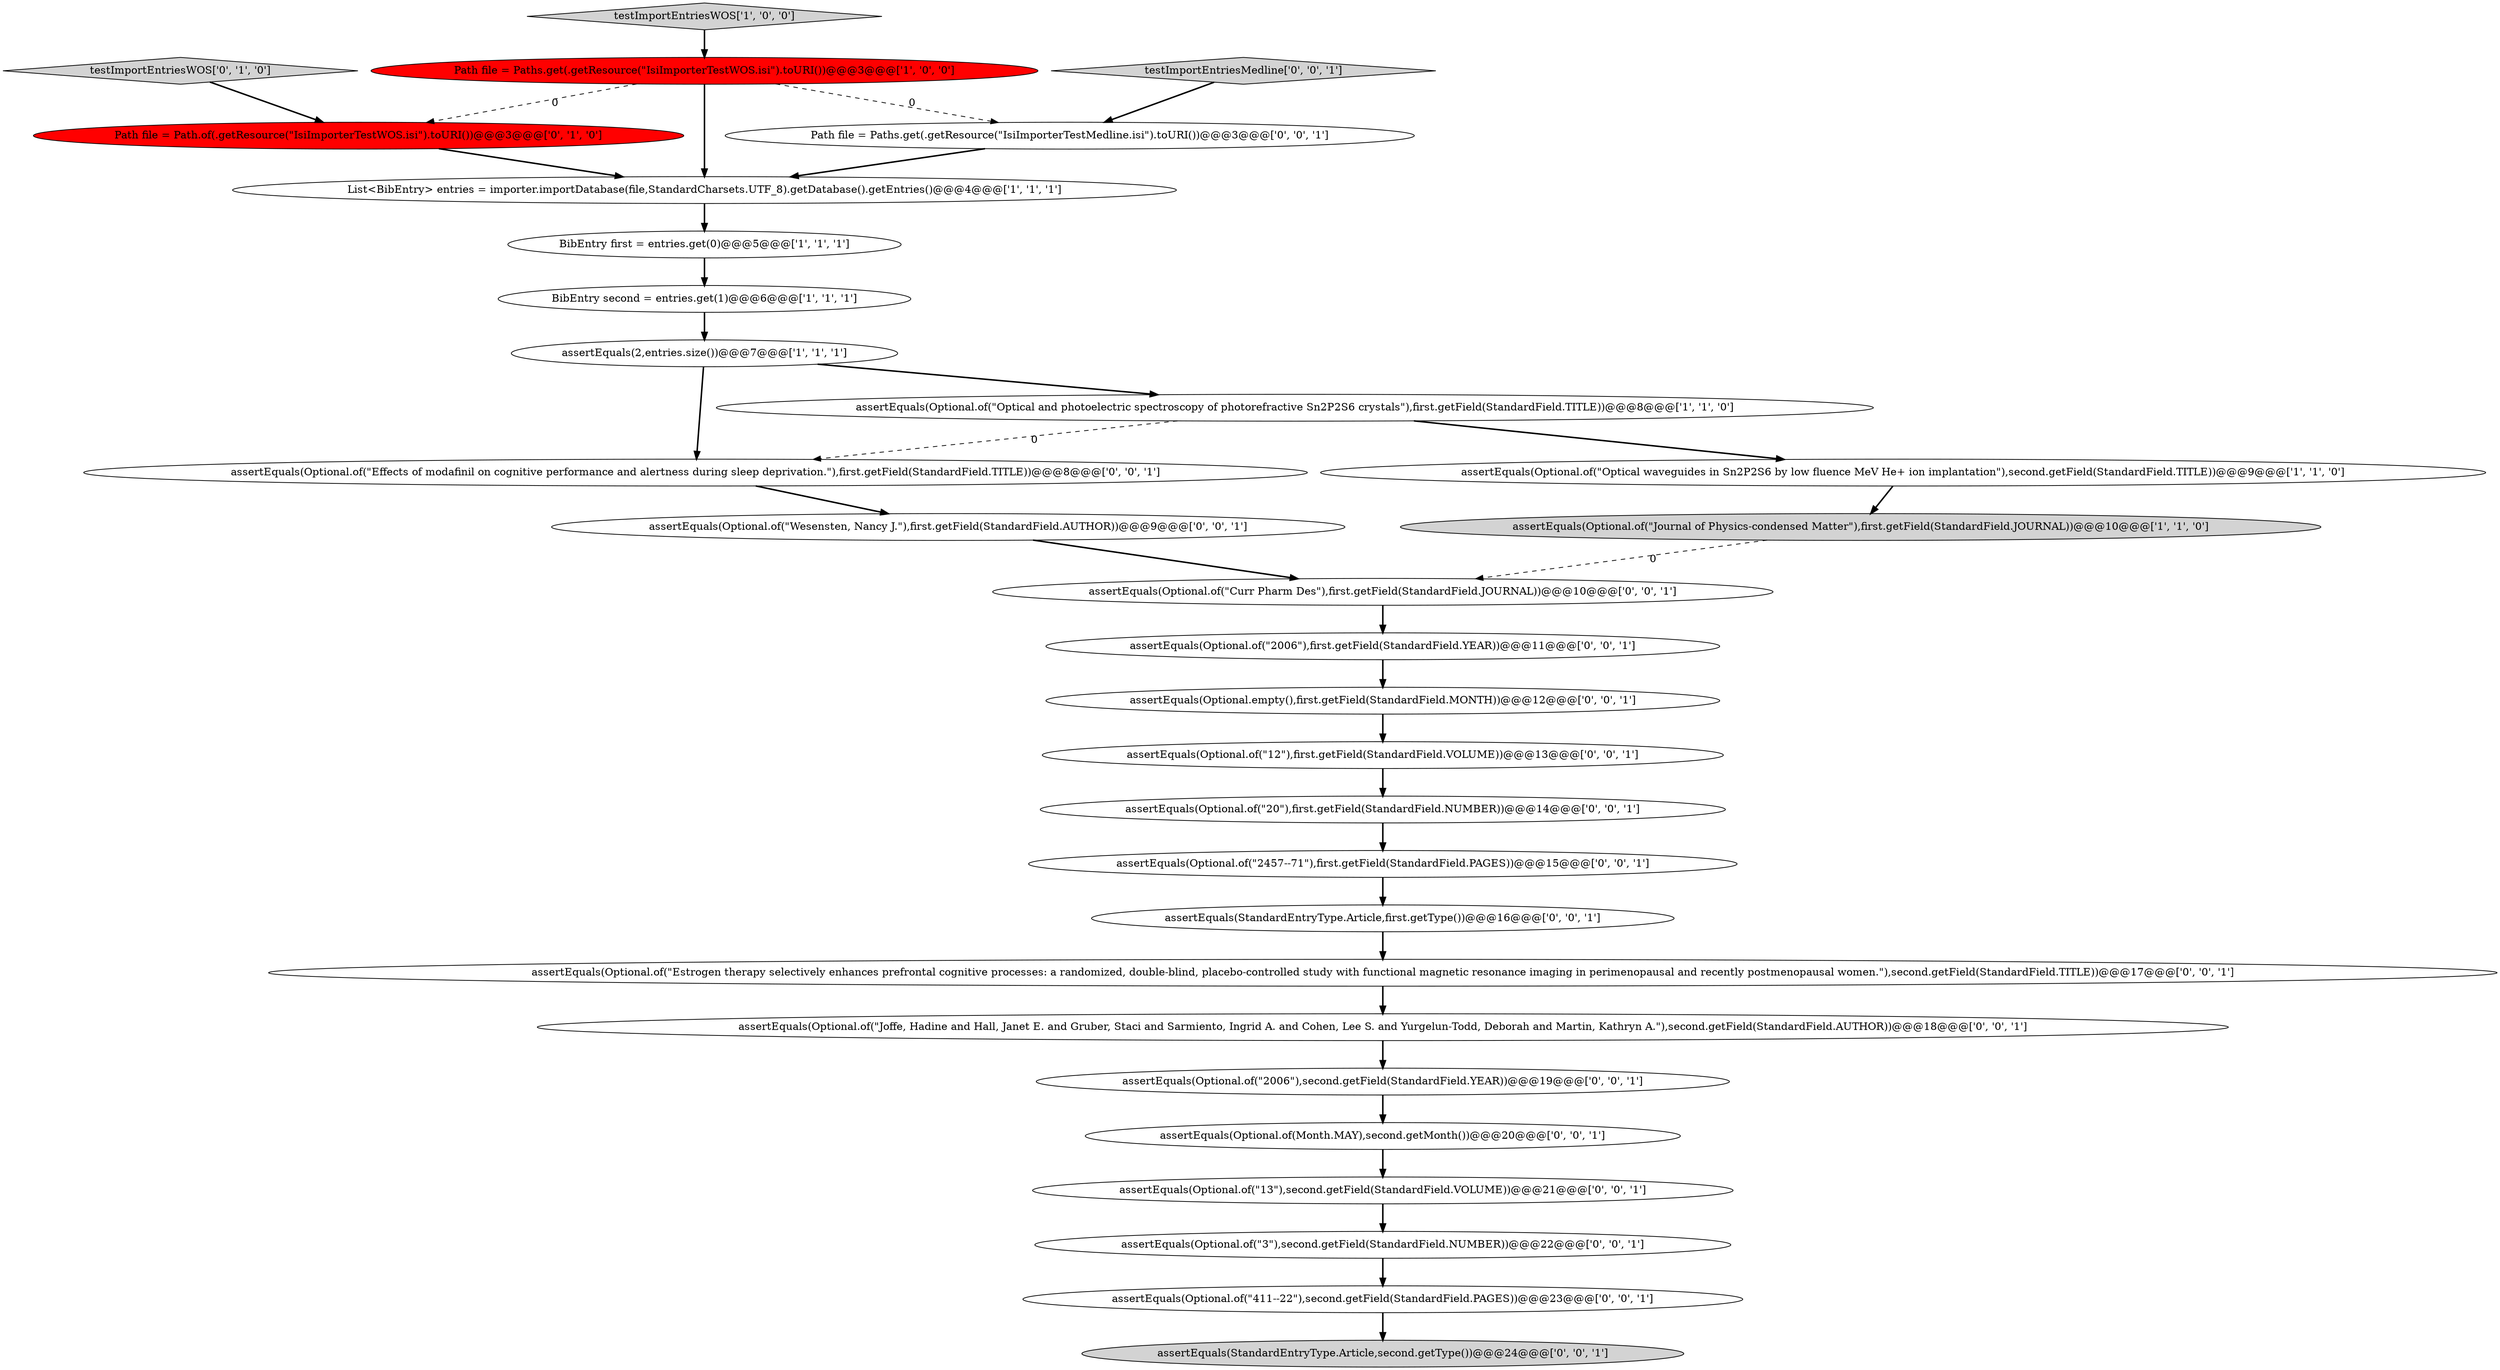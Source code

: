 digraph {
17 [style = filled, label = "assertEquals(Optional.of(\"12\"),first.getField(StandardField.VOLUME))@@@13@@@['0', '0', '1']", fillcolor = white, shape = ellipse image = "AAA0AAABBB3BBB"];
28 [style = filled, label = "assertEquals(Optional.of(\"Curr Pharm Des\"),first.getField(StandardField.JOURNAL))@@@10@@@['0', '0', '1']", fillcolor = white, shape = ellipse image = "AAA0AAABBB3BBB"];
5 [style = filled, label = "BibEntry first = entries.get(0)@@@5@@@['1', '1', '1']", fillcolor = white, shape = ellipse image = "AAA0AAABBB1BBB"];
21 [style = filled, label = "assertEquals(StandardEntryType.Article,second.getType())@@@24@@@['0', '0', '1']", fillcolor = lightgray, shape = ellipse image = "AAA0AAABBB3BBB"];
25 [style = filled, label = "assertEquals(Optional.of(\"13\"),second.getField(StandardField.VOLUME))@@@21@@@['0', '0', '1']", fillcolor = white, shape = ellipse image = "AAA0AAABBB3BBB"];
18 [style = filled, label = "assertEquals(Optional.of(\"Joffe, Hadine and Hall, Janet E. and Gruber, Staci and Sarmiento, Ingrid A. and Cohen, Lee S. and Yurgelun-Todd, Deborah and Martin, Kathryn A.\"),second.getField(StandardField.AUTHOR))@@@18@@@['0', '0', '1']", fillcolor = white, shape = ellipse image = "AAA0AAABBB3BBB"];
4 [style = filled, label = "Path file = Paths.get(.getResource(\"IsiImporterTestWOS.isi\").toURI())@@@3@@@['1', '0', '0']", fillcolor = red, shape = ellipse image = "AAA1AAABBB1BBB"];
9 [style = filled, label = "testImportEntriesWOS['0', '1', '0']", fillcolor = lightgray, shape = diamond image = "AAA0AAABBB2BBB"];
19 [style = filled, label = "assertEquals(Optional.of(\"2006\"),second.getField(StandardField.YEAR))@@@19@@@['0', '0', '1']", fillcolor = white, shape = ellipse image = "AAA0AAABBB3BBB"];
20 [style = filled, label = "assertEquals(Optional.of(\"Effects of modafinil on cognitive performance and alertness during sleep deprivation.\"),first.getField(StandardField.TITLE))@@@8@@@['0', '0', '1']", fillcolor = white, shape = ellipse image = "AAA0AAABBB3BBB"];
3 [style = filled, label = "assertEquals(Optional.of(\"Journal of Physics-condensed Matter\"),first.getField(StandardField.JOURNAL))@@@10@@@['1', '1', '0']", fillcolor = lightgray, shape = ellipse image = "AAA0AAABBB1BBB"];
24 [style = filled, label = "assertEquals(Optional.of(\"2006\"),first.getField(StandardField.YEAR))@@@11@@@['0', '0', '1']", fillcolor = white, shape = ellipse image = "AAA0AAABBB3BBB"];
11 [style = filled, label = "assertEquals(StandardEntryType.Article,first.getType())@@@16@@@['0', '0', '1']", fillcolor = white, shape = ellipse image = "AAA0AAABBB3BBB"];
15 [style = filled, label = "assertEquals(Optional.of(\"3\"),second.getField(StandardField.NUMBER))@@@22@@@['0', '0', '1']", fillcolor = white, shape = ellipse image = "AAA0AAABBB3BBB"];
8 [style = filled, label = "assertEquals(Optional.of(\"Optical waveguides in Sn2P2S6 by low fluence MeV He+ ion implantation\"),second.getField(StandardField.TITLE))@@@9@@@['1', '1', '0']", fillcolor = white, shape = ellipse image = "AAA0AAABBB1BBB"];
0 [style = filled, label = "BibEntry second = entries.get(1)@@@6@@@['1', '1', '1']", fillcolor = white, shape = ellipse image = "AAA0AAABBB1BBB"];
16 [style = filled, label = "assertEquals(Optional.of(\"411--22\"),second.getField(StandardField.PAGES))@@@23@@@['0', '0', '1']", fillcolor = white, shape = ellipse image = "AAA0AAABBB3BBB"];
10 [style = filled, label = "Path file = Path.of(.getResource(\"IsiImporterTestWOS.isi\").toURI())@@@3@@@['0', '1', '0']", fillcolor = red, shape = ellipse image = "AAA1AAABBB2BBB"];
12 [style = filled, label = "assertEquals(Optional.empty(),first.getField(StandardField.MONTH))@@@12@@@['0', '0', '1']", fillcolor = white, shape = ellipse image = "AAA0AAABBB3BBB"];
23 [style = filled, label = "assertEquals(Optional.of(\"Wesensten, Nancy J.\"),first.getField(StandardField.AUTHOR))@@@9@@@['0', '0', '1']", fillcolor = white, shape = ellipse image = "AAA0AAABBB3BBB"];
27 [style = filled, label = "assertEquals(Optional.of(\"Estrogen therapy selectively enhances prefrontal cognitive processes: a randomized, double-blind, placebo-controlled study with functional magnetic resonance imaging in perimenopausal and recently postmenopausal women.\"),second.getField(StandardField.TITLE))@@@17@@@['0', '0', '1']", fillcolor = white, shape = ellipse image = "AAA0AAABBB3BBB"];
2 [style = filled, label = "List<BibEntry> entries = importer.importDatabase(file,StandardCharsets.UTF_8).getDatabase().getEntries()@@@4@@@['1', '1', '1']", fillcolor = white, shape = ellipse image = "AAA0AAABBB1BBB"];
1 [style = filled, label = "testImportEntriesWOS['1', '0', '0']", fillcolor = lightgray, shape = diamond image = "AAA0AAABBB1BBB"];
29 [style = filled, label = "Path file = Paths.get(.getResource(\"IsiImporterTestMedline.isi\").toURI())@@@3@@@['0', '0', '1']", fillcolor = white, shape = ellipse image = "AAA0AAABBB3BBB"];
7 [style = filled, label = "assertEquals(Optional.of(\"Optical and photoelectric spectroscopy of photorefractive Sn2P2S6 crystals\"),first.getField(StandardField.TITLE))@@@8@@@['1', '1', '0']", fillcolor = white, shape = ellipse image = "AAA0AAABBB1BBB"];
13 [style = filled, label = "testImportEntriesMedline['0', '0', '1']", fillcolor = lightgray, shape = diamond image = "AAA0AAABBB3BBB"];
22 [style = filled, label = "assertEquals(Optional.of(\"2457--71\"),first.getField(StandardField.PAGES))@@@15@@@['0', '0', '1']", fillcolor = white, shape = ellipse image = "AAA0AAABBB3BBB"];
6 [style = filled, label = "assertEquals(2,entries.size())@@@7@@@['1', '1', '1']", fillcolor = white, shape = ellipse image = "AAA0AAABBB1BBB"];
14 [style = filled, label = "assertEquals(Optional.of(\"20\"),first.getField(StandardField.NUMBER))@@@14@@@['0', '0', '1']", fillcolor = white, shape = ellipse image = "AAA0AAABBB3BBB"];
26 [style = filled, label = "assertEquals(Optional.of(Month.MAY),second.getMonth())@@@20@@@['0', '0', '1']", fillcolor = white, shape = ellipse image = "AAA0AAABBB3BBB"];
27->18 [style = bold, label=""];
1->4 [style = bold, label=""];
24->12 [style = bold, label=""];
3->28 [style = dashed, label="0"];
0->6 [style = bold, label=""];
26->25 [style = bold, label=""];
12->17 [style = bold, label=""];
8->3 [style = bold, label=""];
14->22 [style = bold, label=""];
18->19 [style = bold, label=""];
7->20 [style = dashed, label="0"];
4->2 [style = bold, label=""];
9->10 [style = bold, label=""];
7->8 [style = bold, label=""];
15->16 [style = bold, label=""];
23->28 [style = bold, label=""];
6->20 [style = bold, label=""];
13->29 [style = bold, label=""];
29->2 [style = bold, label=""];
20->23 [style = bold, label=""];
5->0 [style = bold, label=""];
17->14 [style = bold, label=""];
19->26 [style = bold, label=""];
16->21 [style = bold, label=""];
25->15 [style = bold, label=""];
28->24 [style = bold, label=""];
10->2 [style = bold, label=""];
4->29 [style = dashed, label="0"];
6->7 [style = bold, label=""];
4->10 [style = dashed, label="0"];
22->11 [style = bold, label=""];
2->5 [style = bold, label=""];
11->27 [style = bold, label=""];
}
